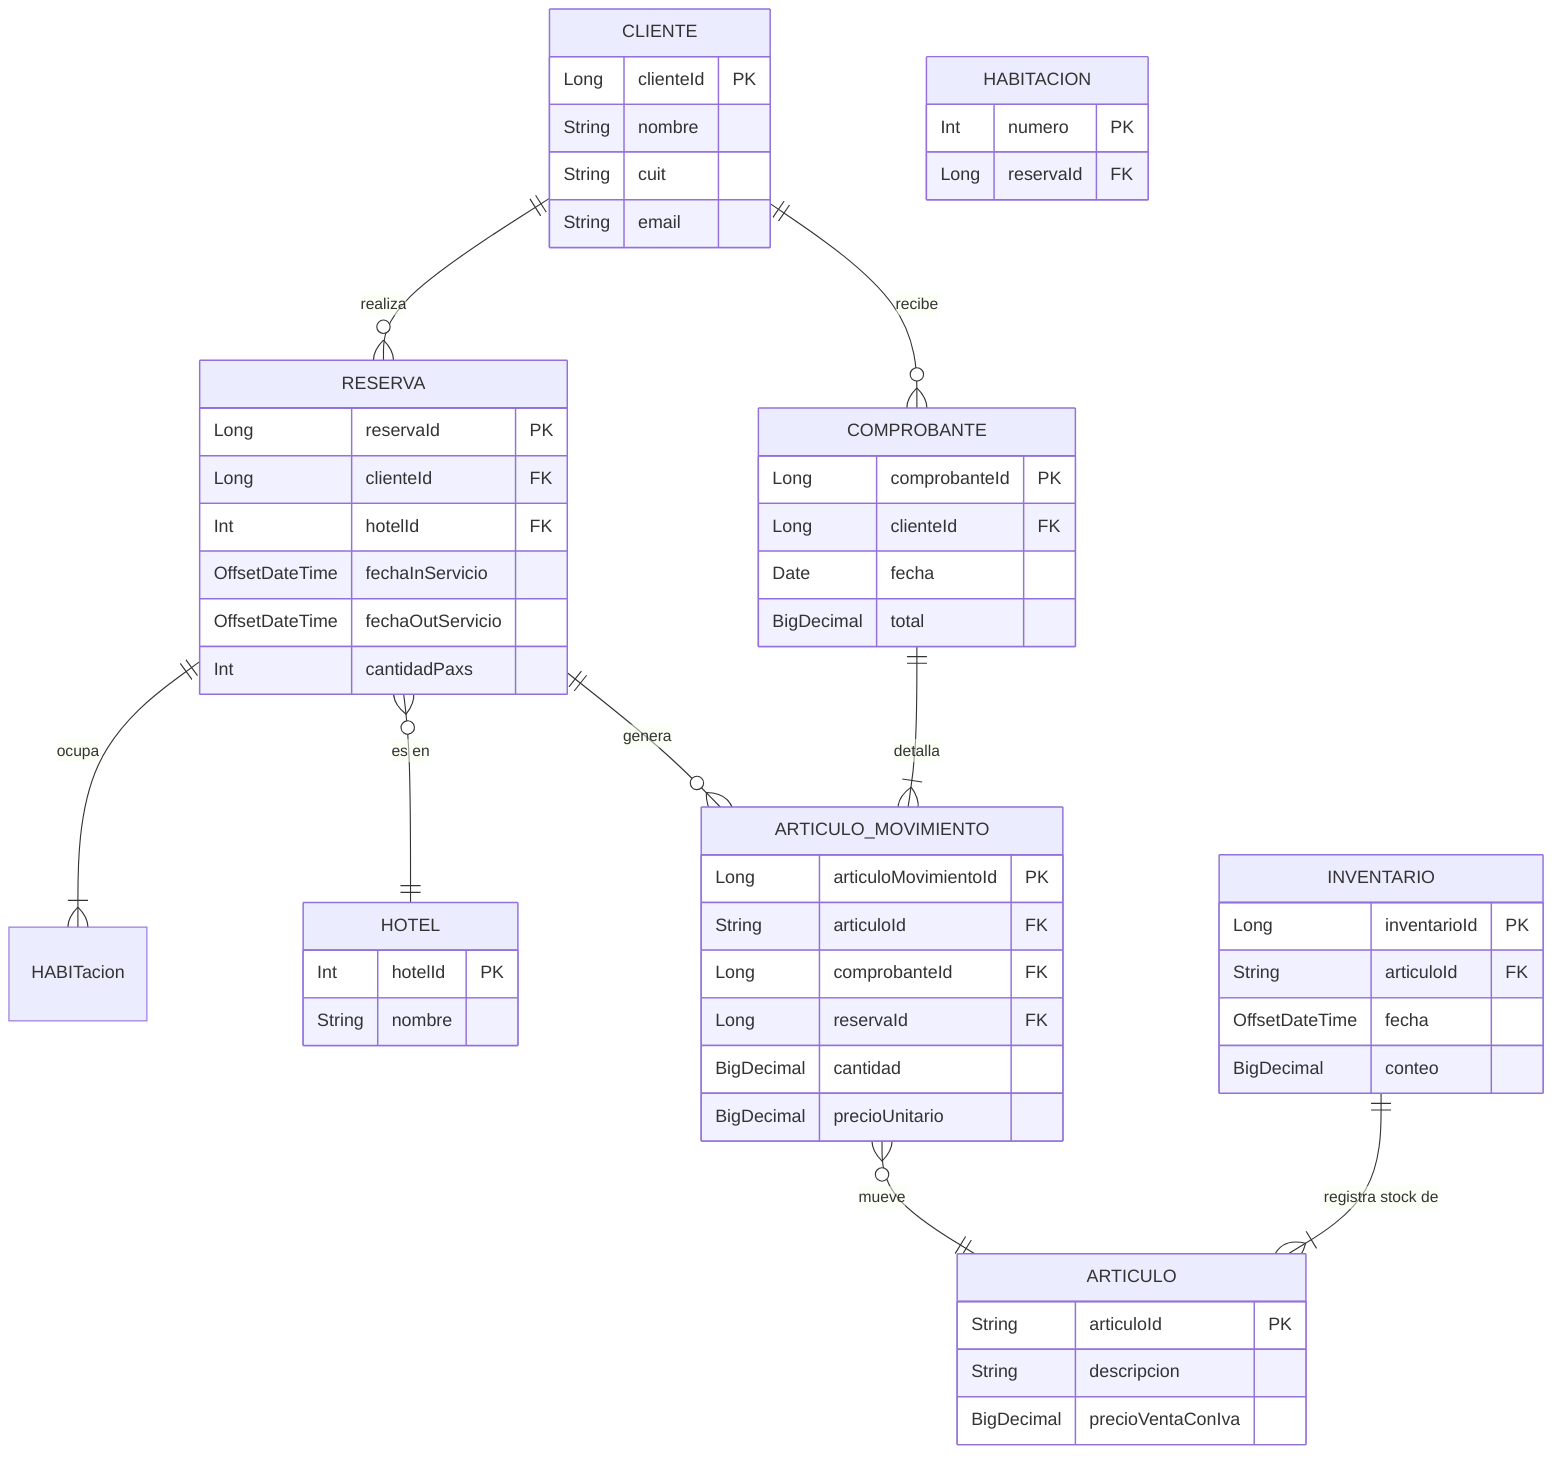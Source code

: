 erDiagram
    CLIENTE ||--o{ RESERVA : "realiza"
    CLIENTE ||--o{ COMPROBANTE : "recibe"
    
    RESERVA ||--|{ HABITacion : "ocupa"
    RESERVA }o--|| HOTEL : "es en"
    RESERVA ||--o{ ARTICULO_MOVIMIENTO : "genera"

    COMPROBANTE ||--|{ ARTICULO_MOVIMIENTO : "detalla"
    
    ARTICULO_MOVIMIENTO }o--|| ARTICULO : "mueve"
    
    INVENTARIO ||--|{ ARTICULO : "registra stock de"

    CLIENTE {
        Long clienteId PK
        String nombre
        String cuit
        String email
    }

    RESERVA {
        Long reservaId PK
        Long clienteId FK
        Int hotelId FK
        OffsetDateTime fechaInServicio
        OffsetDateTime fechaOutServicio
        Int cantidadPaxs
    }

    HABITACION {
        Int numero PK
        Long reservaId FK
    }

    HOTEL {
        Int hotelId PK
        String nombre
    }

    COMPROBANTE {
        Long comprobanteId PK
        Long clienteId FK
        Date fecha
        BigDecimal total
    }

    ARTICULO_MOVIMIENTO {
        Long articuloMovimientoId PK
        String articuloId FK
        Long comprobanteId FK
        Long reservaId FK
        BigDecimal cantidad
        BigDecimal precioUnitario
    }

    ARTICULO {
        String articuloId PK
        String descripcion
        BigDecimal precioVentaConIva
    }

    INVENTARIO {
        Long inventarioId PK
        String articuloId FK
        OffsetDateTime fecha
        BigDecimal conteo
    }